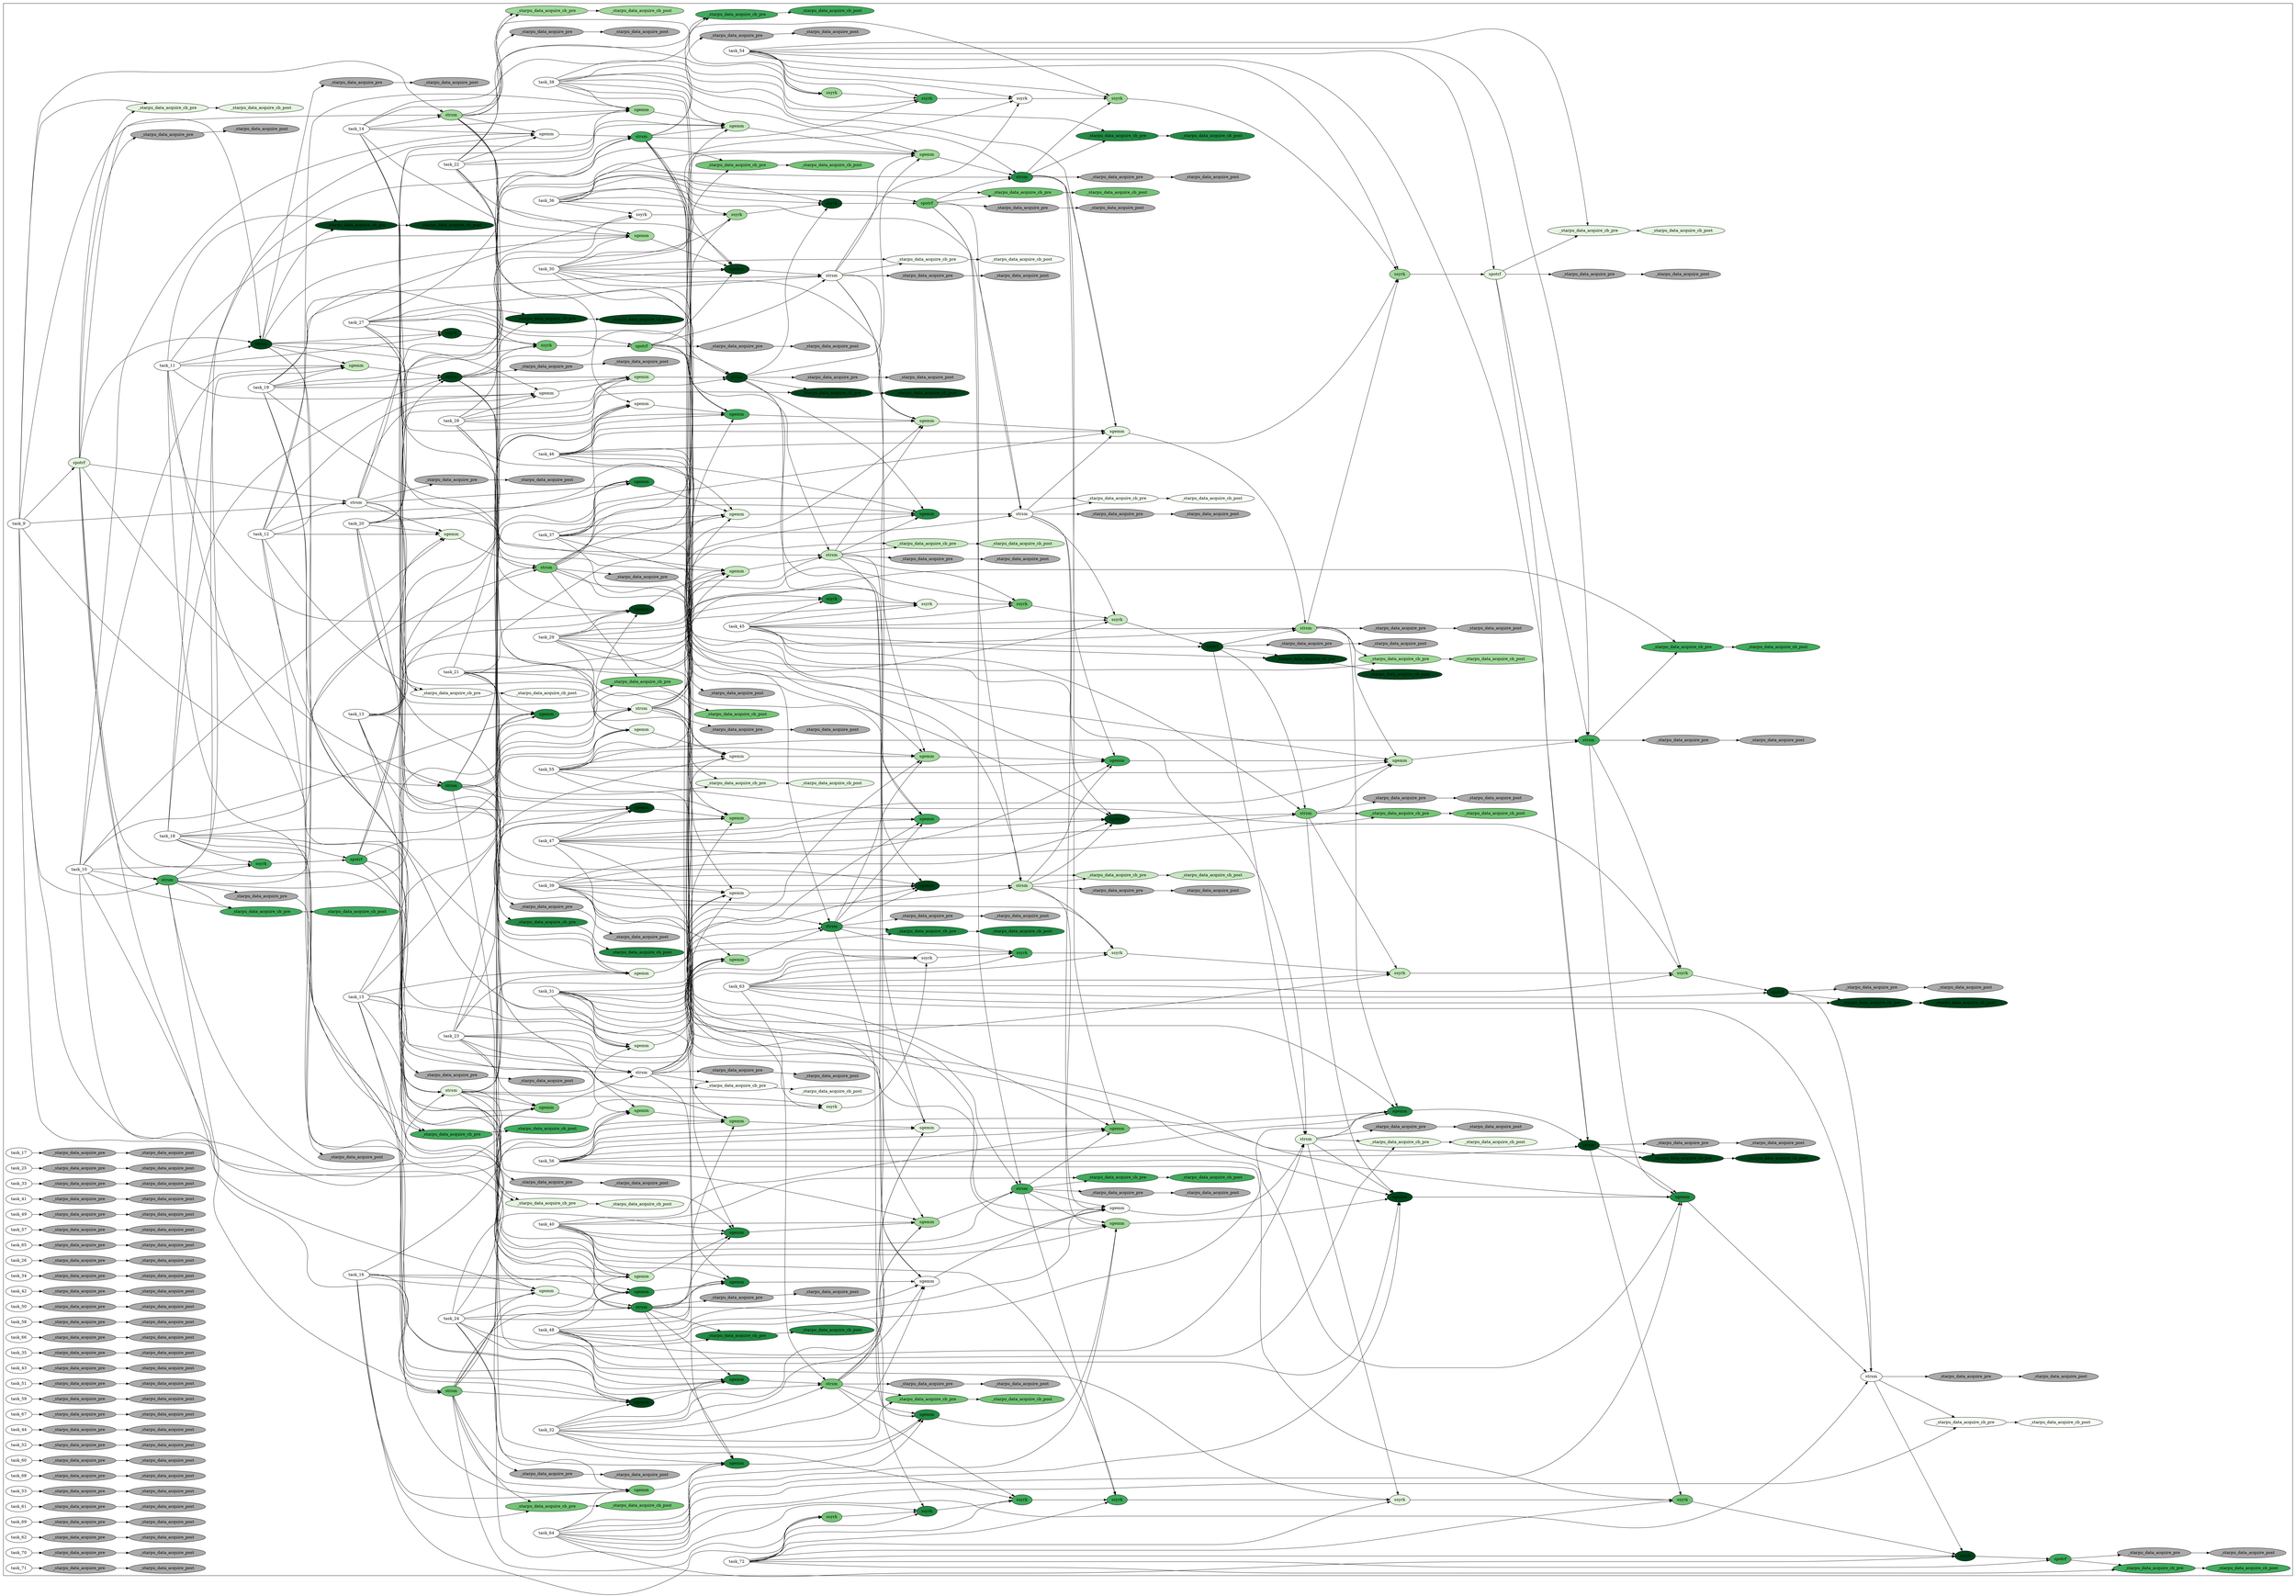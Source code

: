 digraph G {
	color=white
	rankdir=LR;
subgraph cluster_0 {
	color=black;
	 "task_9"->"task_73"
	 "task_73"->"task_74"
	 "task_9"->"task_74"
	 "task_10"->"task_74"
	 "task_73"->"task_75"
	 "task_9"->"task_75"
	 "task_11"->"task_75"
	 "task_73"->"task_76"
	 "task_9"->"task_76"
	 "task_12"->"task_76"
	 "task_73"->"task_77"
	 "task_9"->"task_77"
	 "task_13"->"task_77"
	 "task_73"->"task_78"
	 "task_9"->"task_78"
	 "task_14"->"task_78"
	 "task_73"->"task_79"
	 "task_9"->"task_79"
	 "task_15"->"task_79"
	 "task_73"->"task_80"
	 "task_9"->"task_80"
	 "task_16"->"task_80"
	 "task_82"->"task_81"
	 "task_73"->"task_82"
	 "task_9"->"task_82"
	 "task_74"->"task_83"
	 "task_10"->"task_83"
	 "task_18"->"task_83"
	 "task_74"->"task_84"
	 "task_10"->"task_84"
	 "task_75"->"task_84"
	 "task_11"->"task_84"
	 "task_19"->"task_84"
	 "task_74"->"task_85"
	 "task_10"->"task_85"
	 "task_76"->"task_85"
	 "task_12"->"task_85"
	 "task_20"->"task_85"
	 "task_74"->"task_86"
	 "task_10"->"task_86"
	 "task_77"->"task_86"
	 "task_13"->"task_86"
	 "task_21"->"task_86"
	 "task_74"->"task_87"
	 "task_10"->"task_87"
	 "task_78"->"task_87"
	 "task_14"->"task_87"
	 "task_22"->"task_87"
	 "task_74"->"task_88"
	 "task_10"->"task_88"
	 "task_79"->"task_88"
	 "task_15"->"task_88"
	 "task_23"->"task_88"
	 "task_74"->"task_89"
	 "task_10"->"task_89"
	 "task_80"->"task_89"
	 "task_16"->"task_89"
	 "task_24"->"task_89"
	 "task_91"->"task_90"
	 "task_74"->"task_91"
	 "task_10"->"task_91"
	 "task_75"->"task_92"
	 "task_11"->"task_92"
	 "task_27"->"task_92"
	 "task_75"->"task_93"
	 "task_11"->"task_93"
	 "task_76"->"task_93"
	 "task_12"->"task_93"
	 "task_28"->"task_93"
	 "task_75"->"task_94"
	 "task_11"->"task_94"
	 "task_77"->"task_94"
	 "task_13"->"task_94"
	 "task_29"->"task_94"
	 "task_75"->"task_95"
	 "task_11"->"task_95"
	 "task_78"->"task_95"
	 "task_14"->"task_95"
	 "task_30"->"task_95"
	 "task_75"->"task_96"
	 "task_11"->"task_96"
	 "task_79"->"task_96"
	 "task_15"->"task_96"
	 "task_31"->"task_96"
	 "task_75"->"task_97"
	 "task_11"->"task_97"
	 "task_80"->"task_97"
	 "task_16"->"task_97"
	 "task_32"->"task_97"
	 "task_99"->"task_98"
	 "task_75"->"task_99"
	 "task_11"->"task_99"
	 "task_76"->"task_100"
	 "task_12"->"task_100"
	 "task_36"->"task_100"
	 "task_76"->"task_101"
	 "task_12"->"task_101"
	 "task_77"->"task_101"
	 "task_13"->"task_101"
	 "task_37"->"task_101"
	 "task_76"->"task_102"
	 "task_12"->"task_102"
	 "task_78"->"task_102"
	 "task_14"->"task_102"
	 "task_38"->"task_102"
	 "task_76"->"task_103"
	 "task_12"->"task_103"
	 "task_79"->"task_103"
	 "task_15"->"task_103"
	 "task_39"->"task_103"
	 "task_76"->"task_104"
	 "task_12"->"task_104"
	 "task_80"->"task_104"
	 "task_16"->"task_104"
	 "task_40"->"task_104"
	 "task_106"->"task_105"
	 "task_76"->"task_106"
	 "task_12"->"task_106"
	 "task_77"->"task_107"
	 "task_13"->"task_107"
	 "task_45"->"task_107"
	 "task_77"->"task_108"
	 "task_13"->"task_108"
	 "task_78"->"task_108"
	 "task_14"->"task_108"
	 "task_46"->"task_108"
	 "task_77"->"task_109"
	 "task_13"->"task_109"
	 "task_79"->"task_109"
	 "task_15"->"task_109"
	 "task_47"->"task_109"
	 "task_77"->"task_110"
	 "task_13"->"task_110"
	 "task_80"->"task_110"
	 "task_16"->"task_110"
	 "task_48"->"task_110"
	 "task_112"->"task_111"
	 "task_77"->"task_112"
	 "task_13"->"task_112"
	 "task_78"->"task_113"
	 "task_14"->"task_113"
	 "task_54"->"task_113"
	 "task_78"->"task_114"
	 "task_14"->"task_114"
	 "task_79"->"task_114"
	 "task_15"->"task_114"
	 "task_55"->"task_114"
	 "task_78"->"task_115"
	 "task_14"->"task_115"
	 "task_80"->"task_115"
	 "task_16"->"task_115"
	 "task_56"->"task_115"
	 "task_117"->"task_116"
	 "task_78"->"task_117"
	 "task_14"->"task_117"
	 "task_79"->"task_118"
	 "task_15"->"task_118"
	 "task_63"->"task_118"
	 "task_79"->"task_119"
	 "task_15"->"task_119"
	 "task_80"->"task_119"
	 "task_16"->"task_119"
	 "task_64"->"task_119"
	 "task_121"->"task_120"
	 "task_79"->"task_121"
	 "task_15"->"task_121"
	 "task_80"->"task_122"
	 "task_16"->"task_122"
	 "task_72"->"task_122"
	 "task_124"->"task_123"
	 "task_80"->"task_124"
	 "task_16"->"task_124"
	 "task_83"->"task_125"
	 "task_18"->"task_125"
	 "task_125"->"task_126"
	 "task_18"->"task_126"
	 "task_84"->"task_126"
	 "task_19"->"task_126"
	 "task_125"->"task_127"
	 "task_18"->"task_127"
	 "task_85"->"task_127"
	 "task_20"->"task_127"
	 "task_125"->"task_128"
	 "task_18"->"task_128"
	 "task_86"->"task_128"
	 "task_21"->"task_128"
	 "task_125"->"task_129"
	 "task_18"->"task_129"
	 "task_87"->"task_129"
	 "task_22"->"task_129"
	 "task_125"->"task_130"
	 "task_18"->"task_130"
	 "task_88"->"task_130"
	 "task_23"->"task_130"
	 "task_125"->"task_131"
	 "task_18"->"task_131"
	 "task_89"->"task_131"
	 "task_24"->"task_131"
	 "task_133"->"task_132"
	 "task_125"->"task_133"
	 "task_18"->"task_133"
	 "task_126"->"task_134"
	 "task_19"->"task_134"
	 "task_92"->"task_134"
	 "task_27"->"task_134"
	 "task_126"->"task_135"
	 "task_19"->"task_135"
	 "task_127"->"task_135"
	 "task_20"->"task_135"
	 "task_93"->"task_135"
	 "task_28"->"task_135"
	 "task_126"->"task_136"
	 "task_19"->"task_136"
	 "task_128"->"task_136"
	 "task_21"->"task_136"
	 "task_94"->"task_136"
	 "task_29"->"task_136"
	 "task_126"->"task_137"
	 "task_19"->"task_137"
	 "task_129"->"task_137"
	 "task_22"->"task_137"
	 "task_95"->"task_137"
	 "task_30"->"task_137"
	 "task_126"->"task_138"
	 "task_19"->"task_138"
	 "task_130"->"task_138"
	 "task_23"->"task_138"
	 "task_96"->"task_138"
	 "task_31"->"task_138"
	 "task_126"->"task_139"
	 "task_19"->"task_139"
	 "task_131"->"task_139"
	 "task_24"->"task_139"
	 "task_97"->"task_139"
	 "task_32"->"task_139"
	 "task_141"->"task_140"
	 "task_126"->"task_141"
	 "task_19"->"task_141"
	 "task_127"->"task_142"
	 "task_20"->"task_142"
	 "task_100"->"task_142"
	 "task_36"->"task_142"
	 "task_127"->"task_143"
	 "task_20"->"task_143"
	 "task_128"->"task_143"
	 "task_21"->"task_143"
	 "task_101"->"task_143"
	 "task_37"->"task_143"
	 "task_127"->"task_144"
	 "task_20"->"task_144"
	 "task_129"->"task_144"
	 "task_22"->"task_144"
	 "task_102"->"task_144"
	 "task_38"->"task_144"
	 "task_127"->"task_145"
	 "task_20"->"task_145"
	 "task_130"->"task_145"
	 "task_23"->"task_145"
	 "task_103"->"task_145"
	 "task_39"->"task_145"
	 "task_127"->"task_146"
	 "task_20"->"task_146"
	 "task_131"->"task_146"
	 "task_24"->"task_146"
	 "task_104"->"task_146"
	 "task_40"->"task_146"
	 "task_148"->"task_147"
	 "task_127"->"task_148"
	 "task_20"->"task_148"
	 "task_128"->"task_149"
	 "task_21"->"task_149"
	 "task_107"->"task_149"
	 "task_45"->"task_149"
	 "task_128"->"task_150"
	 "task_21"->"task_150"
	 "task_129"->"task_150"
	 "task_22"->"task_150"
	 "task_108"->"task_150"
	 "task_46"->"task_150"
	 "task_128"->"task_151"
	 "task_21"->"task_151"
	 "task_130"->"task_151"
	 "task_23"->"task_151"
	 "task_109"->"task_151"
	 "task_47"->"task_151"
	 "task_128"->"task_152"
	 "task_21"->"task_152"
	 "task_131"->"task_152"
	 "task_24"->"task_152"
	 "task_110"->"task_152"
	 "task_48"->"task_152"
	 "task_154"->"task_153"
	 "task_128"->"task_154"
	 "task_21"->"task_154"
	 "task_129"->"task_155"
	 "task_22"->"task_155"
	 "task_113"->"task_155"
	 "task_54"->"task_155"
	 "task_129"->"task_156"
	 "task_22"->"task_156"
	 "task_130"->"task_156"
	 "task_23"->"task_156"
	 "task_114"->"task_156"
	 "task_55"->"task_156"
	 "task_129"->"task_157"
	 "task_22"->"task_157"
	 "task_131"->"task_157"
	 "task_24"->"task_157"
	 "task_115"->"task_157"
	 "task_56"->"task_157"
	 "task_159"->"task_158"
	 "task_129"->"task_159"
	 "task_22"->"task_159"
	 "task_130"->"task_160"
	 "task_23"->"task_160"
	 "task_118"->"task_160"
	 "task_63"->"task_160"
	 "task_130"->"task_161"
	 "task_23"->"task_161"
	 "task_131"->"task_161"
	 "task_24"->"task_161"
	 "task_119"->"task_161"
	 "task_64"->"task_161"
	 "task_163"->"task_162"
	 "task_130"->"task_163"
	 "task_23"->"task_163"
	 "task_131"->"task_164"
	 "task_24"->"task_164"
	 "task_122"->"task_164"
	 "task_72"->"task_164"
	 "task_166"->"task_165"
	 "task_131"->"task_166"
	 "task_24"->"task_166"
	 "task_134"->"task_167"
	 "task_27"->"task_167"
	 "task_167"->"task_168"
	 "task_27"->"task_168"
	 "task_135"->"task_168"
	 "task_28"->"task_168"
	 "task_167"->"task_169"
	 "task_27"->"task_169"
	 "task_136"->"task_169"
	 "task_29"->"task_169"
	 "task_167"->"task_170"
	 "task_27"->"task_170"
	 "task_137"->"task_170"
	 "task_30"->"task_170"
	 "task_167"->"task_171"
	 "task_27"->"task_171"
	 "task_138"->"task_171"
	 "task_31"->"task_171"
	 "task_167"->"task_172"
	 "task_27"->"task_172"
	 "task_139"->"task_172"
	 "task_32"->"task_172"
	 "task_174"->"task_173"
	 "task_167"->"task_174"
	 "task_27"->"task_174"
	 "task_168"->"task_175"
	 "task_28"->"task_175"
	 "task_142"->"task_175"
	 "task_36"->"task_175"
	 "task_168"->"task_176"
	 "task_28"->"task_176"
	 "task_169"->"task_176"
	 "task_29"->"task_176"
	 "task_143"->"task_176"
	 "task_37"->"task_176"
	 "task_168"->"task_177"
	 "task_28"->"task_177"
	 "task_170"->"task_177"
	 "task_30"->"task_177"
	 "task_144"->"task_177"
	 "task_38"->"task_177"
	 "task_168"->"task_178"
	 "task_28"->"task_178"
	 "task_171"->"task_178"
	 "task_31"->"task_178"
	 "task_145"->"task_178"
	 "task_39"->"task_178"
	 "task_168"->"task_179"
	 "task_28"->"task_179"
	 "task_172"->"task_179"
	 "task_32"->"task_179"
	 "task_146"->"task_179"
	 "task_40"->"task_179"
	 "task_181"->"task_180"
	 "task_168"->"task_181"
	 "task_28"->"task_181"
	 "task_169"->"task_182"
	 "task_29"->"task_182"
	 "task_149"->"task_182"
	 "task_45"->"task_182"
	 "task_169"->"task_183"
	 "task_29"->"task_183"
	 "task_170"->"task_183"
	 "task_30"->"task_183"
	 "task_150"->"task_183"
	 "task_46"->"task_183"
	 "task_169"->"task_184"
	 "task_29"->"task_184"
	 "task_171"->"task_184"
	 "task_31"->"task_184"
	 "task_151"->"task_184"
	 "task_47"->"task_184"
	 "task_169"->"task_185"
	 "task_29"->"task_185"
	 "task_172"->"task_185"
	 "task_32"->"task_185"
	 "task_152"->"task_185"
	 "task_48"->"task_185"
	 "task_187"->"task_186"
	 "task_169"->"task_187"
	 "task_29"->"task_187"
	 "task_170"->"task_188"
	 "task_30"->"task_188"
	 "task_155"->"task_188"
	 "task_54"->"task_188"
	 "task_170"->"task_189"
	 "task_30"->"task_189"
	 "task_171"->"task_189"
	 "task_31"->"task_189"
	 "task_156"->"task_189"
	 "task_55"->"task_189"
	 "task_170"->"task_190"
	 "task_30"->"task_190"
	 "task_172"->"task_190"
	 "task_32"->"task_190"
	 "task_157"->"task_190"
	 "task_56"->"task_190"
	 "task_192"->"task_191"
	 "task_170"->"task_192"
	 "task_30"->"task_192"
	 "task_171"->"task_193"
	 "task_31"->"task_193"
	 "task_160"->"task_193"
	 "task_63"->"task_193"
	 "task_171"->"task_194"
	 "task_31"->"task_194"
	 "task_172"->"task_194"
	 "task_32"->"task_194"
	 "task_161"->"task_194"
	 "task_64"->"task_194"
	 "task_196"->"task_195"
	 "task_171"->"task_196"
	 "task_31"->"task_196"
	 "task_172"->"task_197"
	 "task_32"->"task_197"
	 "task_164"->"task_197"
	 "task_72"->"task_197"
	 "task_199"->"task_198"
	 "task_172"->"task_199"
	 "task_32"->"task_199"
	 "task_175"->"task_200"
	 "task_36"->"task_200"
	 "task_200"->"task_201"
	 "task_36"->"task_201"
	 "task_176"->"task_201"
	 "task_37"->"task_201"
	 "task_200"->"task_202"
	 "task_36"->"task_202"
	 "task_177"->"task_202"
	 "task_38"->"task_202"
	 "task_200"->"task_203"
	 "task_36"->"task_203"
	 "task_178"->"task_203"
	 "task_39"->"task_203"
	 "task_200"->"task_204"
	 "task_36"->"task_204"
	 "task_179"->"task_204"
	 "task_40"->"task_204"
	 "task_206"->"task_205"
	 "task_200"->"task_206"
	 "task_36"->"task_206"
	 "task_201"->"task_207"
	 "task_37"->"task_207"
	 "task_182"->"task_207"
	 "task_45"->"task_207"
	 "task_201"->"task_208"
	 "task_37"->"task_208"
	 "task_202"->"task_208"
	 "task_38"->"task_208"
	 "task_183"->"task_208"
	 "task_46"->"task_208"
	 "task_201"->"task_209"
	 "task_37"->"task_209"
	 "task_203"->"task_209"
	 "task_39"->"task_209"
	 "task_184"->"task_209"
	 "task_47"->"task_209"
	 "task_201"->"task_210"
	 "task_37"->"task_210"
	 "task_204"->"task_210"
	 "task_40"->"task_210"
	 "task_185"->"task_210"
	 "task_48"->"task_210"
	 "task_212"->"task_211"
	 "task_201"->"task_212"
	 "task_37"->"task_212"
	 "task_202"->"task_213"
	 "task_38"->"task_213"
	 "task_188"->"task_213"
	 "task_54"->"task_213"
	 "task_202"->"task_214"
	 "task_38"->"task_214"
	 "task_203"->"task_214"
	 "task_39"->"task_214"
	 "task_189"->"task_214"
	 "task_55"->"task_214"
	 "task_202"->"task_215"
	 "task_38"->"task_215"
	 "task_204"->"task_215"
	 "task_40"->"task_215"
	 "task_190"->"task_215"
	 "task_56"->"task_215"
	 "task_217"->"task_216"
	 "task_202"->"task_217"
	 "task_38"->"task_217"
	 "task_203"->"task_218"
	 "task_39"->"task_218"
	 "task_193"->"task_218"
	 "task_63"->"task_218"
	 "task_203"->"task_219"
	 "task_39"->"task_219"
	 "task_204"->"task_219"
	 "task_40"->"task_219"
	 "task_194"->"task_219"
	 "task_64"->"task_219"
	 "task_221"->"task_220"
	 "task_203"->"task_221"
	 "task_39"->"task_221"
	 "task_204"->"task_222"
	 "task_40"->"task_222"
	 "task_197"->"task_222"
	 "task_72"->"task_222"
	 "task_224"->"task_223"
	 "task_204"->"task_224"
	 "task_40"->"task_224"
	 "task_207"->"task_225"
	 "task_45"->"task_225"
	 "task_225"->"task_226"
	 "task_45"->"task_226"
	 "task_208"->"task_226"
	 "task_46"->"task_226"
	 "task_225"->"task_227"
	 "task_45"->"task_227"
	 "task_209"->"task_227"
	 "task_47"->"task_227"
	 "task_225"->"task_228"
	 "task_45"->"task_228"
	 "task_210"->"task_228"
	 "task_48"->"task_228"
	 "task_230"->"task_229"
	 "task_225"->"task_230"
	 "task_45"->"task_230"
	 "task_226"->"task_231"
	 "task_46"->"task_231"
	 "task_213"->"task_231"
	 "task_54"->"task_231"
	 "task_226"->"task_232"
	 "task_46"->"task_232"
	 "task_227"->"task_232"
	 "task_47"->"task_232"
	 "task_214"->"task_232"
	 "task_55"->"task_232"
	 "task_226"->"task_233"
	 "task_46"->"task_233"
	 "task_228"->"task_233"
	 "task_48"->"task_233"
	 "task_215"->"task_233"
	 "task_56"->"task_233"
	 "task_235"->"task_234"
	 "task_226"->"task_235"
	 "task_46"->"task_235"
	 "task_227"->"task_236"
	 "task_47"->"task_236"
	 "task_218"->"task_236"
	 "task_63"->"task_236"
	 "task_227"->"task_237"
	 "task_47"->"task_237"
	 "task_228"->"task_237"
	 "task_48"->"task_237"
	 "task_219"->"task_237"
	 "task_64"->"task_237"
	 "task_239"->"task_238"
	 "task_227"->"task_239"
	 "task_47"->"task_239"
	 "task_228"->"task_240"
	 "task_48"->"task_240"
	 "task_222"->"task_240"
	 "task_72"->"task_240"
	 "task_242"->"task_241"
	 "task_228"->"task_242"
	 "task_48"->"task_242"
	 "task_231"->"task_243"
	 "task_54"->"task_243"
	 "task_243"->"task_244"
	 "task_54"->"task_244"
	 "task_232"->"task_244"
	 "task_55"->"task_244"
	 "task_243"->"task_245"
	 "task_54"->"task_245"
	 "task_233"->"task_245"
	 "task_56"->"task_245"
	 "task_247"->"task_246"
	 "task_243"->"task_247"
	 "task_54"->"task_247"
	 "task_244"->"task_248"
	 "task_55"->"task_248"
	 "task_236"->"task_248"
	 "task_63"->"task_248"
	 "task_244"->"task_249"
	 "task_55"->"task_249"
	 "task_245"->"task_249"
	 "task_56"->"task_249"
	 "task_237"->"task_249"
	 "task_64"->"task_249"
	 "task_251"->"task_250"
	 "task_244"->"task_251"
	 "task_55"->"task_251"
	 "task_245"->"task_252"
	 "task_56"->"task_252"
	 "task_240"->"task_252"
	 "task_72"->"task_252"
	 "task_254"->"task_253"
	 "task_245"->"task_254"
	 "task_56"->"task_254"
	 "task_248"->"task_255"
	 "task_63"->"task_255"
	 "task_255"->"task_256"
	 "task_63"->"task_256"
	 "task_249"->"task_256"
	 "task_64"->"task_256"
	 "task_258"->"task_257"
	 "task_255"->"task_258"
	 "task_63"->"task_258"
	 "task_256"->"task_259"
	 "task_64"->"task_259"
	 "task_252"->"task_259"
	 "task_72"->"task_259"
	 "task_261"->"task_260"
	 "task_256"->"task_261"
	 "task_64"->"task_261"
	 "task_259"->"task_262"
	 "task_72"->"task_262"
	 "task_264"->"task_263"
	 "task_262"->"task_264"
	 "task_72"->"task_264"
	 "task_81" [ style=filled, label="_starpu_data_acquire_cb_post", fillcolor="/greens9/2"]
	 "task_82" [ style=filled, label="_starpu_data_acquire_cb_pre", fillcolor="/greens9/2"]
	 "task_73" [ style=filled, label="spotrf", fillcolor="/greens9/2"]
	 "task_105" [ style=filled, label="_starpu_data_acquire_cb_post", fillcolor="/greens9/1"]
	 "task_106" [ style=filled, label="_starpu_data_acquire_cb_pre", fillcolor="/greens9/1"]
	 "task_76" [ style=filled, label="strsm", fillcolor="/greens9/1"]
	 "task_123" [ style=filled, label="_starpu_data_acquire_cb_post", fillcolor="/greens9/5"]
	 "task_124" [ style=filled, label="_starpu_data_acquire_cb_pre", fillcolor="/greens9/5"]
	 "task_80" [ style=filled, label="strsm", fillcolor="/greens9/5"]
	 "task_98" [ style=filled, label="_starpu_data_acquire_cb_post", fillcolor="/greens9/9"]
	 "task_99" [ style=filled, label="_starpu_data_acquire_cb_pre", fillcolor="/greens9/9"]
	 "task_75" [ style=filled, label="strsm", fillcolor="/greens9/9"]
	 "task_100" [ style=filled, label="ssyrk", fillcolor="/greens9/1"]
	 "task_90" [ style=filled, label="_starpu_data_acquire_cb_post", fillcolor="/greens9/6"]
	 "task_91" [ style=filled, label="_starpu_data_acquire_cb_pre", fillcolor="/greens9/6"]
	 "task_74" [ style=filled, label="strsm", fillcolor="/greens9/6"]
	 "task_120" [ style=filled, label="_starpu_data_acquire_cb_post", fillcolor="/greens9/2"]
	 "task_116" [ style=filled, label="_starpu_data_acquire_cb_post", fillcolor="/greens9/4"]
	 "task_117" [ style=filled, label="_starpu_data_acquire_cb_pre", fillcolor="/greens9/4"]
	 "task_121" [ style=filled, label="_starpu_data_acquire_cb_pre", fillcolor="/greens9/2"]
	 "task_78" [ style=filled, label="strsm", fillcolor="/greens9/4"]
	 "task_79" [ style=filled, label="strsm", fillcolor="/greens9/2"]
	 "task_111" [ style=filled, label="_starpu_data_acquire_cb_post", fillcolor="/greens9/7"]
	 "task_112" [ style=filled, label="_starpu_data_acquire_cb_pre", fillcolor="/greens9/7"]
	 "task_77" [ style=filled, label="strsm", fillcolor="/greens9/7"]
	 "task_122" [ style=filled, label="ssyrk", fillcolor="/greens9/5"]
	 "task_92" [ style=filled, label="ssyrk", fillcolor="/greens9/9"]
	 "task_118" [ style=filled, label="ssyrk", fillcolor="/greens9/2"]
	 "task_93" [ style=filled, label="sgemm", fillcolor="/greens9/1"]
	 "task_83" [ style=filled, label="ssyrk", fillcolor="/greens9/6"]
	 "task_104" [ style=filled, label="sgemm", fillcolor="/greens9/3"]
	 "task_113" [ style=filled, label="ssyrk", fillcolor="/greens9/4"]
	 "task_107" [ style=filled, label="ssyrk", fillcolor="/greens9/7"]
	 "task_96" [ style=filled, label="sgemm", fillcolor="/greens9/2"]
	 "task_97" [ style=filled, label="sgemm", fillcolor="/greens9/9"]
	 "task_88" [ style=filled, label="sgemm", fillcolor="/greens9/5"]
	 "task_86" [ style=filled, label="sgemm", fillcolor="/greens9/7"]
	 "task_95" [ style=filled, label="sgemm", fillcolor="/greens9/4"]
	 "task_103" [ style=filled, label="sgemm", fillcolor="/greens9/2"]
	 "task_102" [ style=filled, label="sgemm", fillcolor="/greens9/4"]
	 "task_94" [ style=filled, label="sgemm", fillcolor="/greens9/9"]
	 "task_87" [ style=filled, label="sgemm", fillcolor="/greens9/1"]
	 "task_101" [ style=filled, label="sgemm", fillcolor="/greens9/7"]
	 "task_114" [ style=filled, label="sgemm", fillcolor="/greens9/2"]
	 "task_85" [ style=filled, label="sgemm", fillcolor="/greens9/2"]
	 "task_115" [ style=filled, label="sgemm", fillcolor="/greens9/4"]
	 "task_119" [ style=filled, label="sgemm", fillcolor="/greens9/5"]
	 "task_84" [ style=filled, label="sgemm", fillcolor="/greens9/3"]
	 "task_109" [ style=filled, label="sgemm", fillcolor="/greens9/9"]
	 "task_89" [ style=filled, label="sgemm", fillcolor="/greens9/2"]
	 "task_108" [ style=filled, label="sgemm", fillcolor="/greens9/1"]
	 "task_110" [ style=filled, label="sgemm", fillcolor="/greens9/7"]
	 "task_132" [ style=filled, label="_starpu_data_acquire_cb_post", fillcolor="/greens9/6"]
	 "task_133" [ style=filled, label="_starpu_data_acquire_cb_pre", fillcolor="/greens9/6"]
	 "task_125" [ style=filled, label="spotrf", fillcolor="/greens9/6"]
	 "task_147" [ style=filled, label="_starpu_data_acquire_cb_post", fillcolor="/greens9/5"]
	 "task_148" [ style=filled, label="_starpu_data_acquire_cb_pre", fillcolor="/greens9/5"]
	 "task_127" [ style=filled, label="strsm", fillcolor="/greens9/5"]
	 "task_140" [ style=filled, label="_starpu_data_acquire_cb_post", fillcolor="/greens9/9"]
	 "task_141" [ style=filled, label="_starpu_data_acquire_cb_pre", fillcolor="/greens9/9"]
	 "task_126" [ style=filled, label="strsm", fillcolor="/greens9/9"]
	 "task_158" [ style=filled, label="_starpu_data_acquire_cb_post", fillcolor="/greens9/6"]
	 "task_153" [ style=filled, label="_starpu_data_acquire_cb_post", fillcolor="/greens9/2"]
	 "task_154" [ style=filled, label="_starpu_data_acquire_cb_pre", fillcolor="/greens9/2"]
	 "task_159" [ style=filled, label="_starpu_data_acquire_cb_pre", fillcolor="/greens9/6"]
	 "task_128" [ style=filled, label="strsm", fillcolor="/greens9/2"]
	 "task_129" [ style=filled, label="strsm", fillcolor="/greens9/6"]
	 "task_162" [ style=filled, label="_starpu_data_acquire_cb_post", fillcolor="/greens9/1"]
	 "task_163" [ style=filled, label="_starpu_data_acquire_cb_pre", fillcolor="/greens9/1"]
	 "task_130" [ style=filled, label="strsm", fillcolor="/greens9/1"]
	 "task_142" [ style=filled, label="ssyrk", fillcolor="/greens9/4"]
	 "task_134" [ style=filled, label="ssyrk", fillcolor="/greens9/5"]
	 "task_165" [ style=filled, label="_starpu_data_acquire_cb_post", fillcolor="/greens9/7"]
	 "task_166" [ style=filled, label="_starpu_data_acquire_cb_pre", fillcolor="/greens9/7"]
	 "task_131" [ style=filled, label="strsm", fillcolor="/greens9/7"]
	 "task_135" [ style=filled, label="sgemm", fillcolor="/greens9/3"]
	 "task_160" [ style=filled, label="ssyrk", fillcolor="/greens9/1"]
	 "task_164" [ style=filled, label="ssyrk", fillcolor="/greens9/7"]
	 "task_138" [ style=filled, label="sgemm", fillcolor="/greens9/4"]
	 "task_144" [ style=filled, label="sgemm", fillcolor="/greens9/3"]
	 "task_149" [ style=filled, label="ssyrk", fillcolor="/greens9/2"]
	 "task_155" [ style=filled, label="ssyrk", fillcolor="/greens9/6"]
	 "task_139" [ style=filled, label="sgemm", fillcolor="/greens9/7"]
	 "task_145" [ style=filled, label="sgemm", fillcolor="/greens9/1"]
	 "task_146" [ style=filled, label="sgemm", fillcolor="/greens9/7"]
	 "task_151" [ style=filled, label="sgemm", fillcolor="/greens9/4"]
	 "task_152" [ style=filled, label="sgemm", fillcolor="/greens9/7"]
	 "task_136" [ style=filled, label="sgemm", fillcolor="/greens9/3"]
	 "task_156" [ style=filled, label="sgemm", fillcolor="/greens9/1"]
	 "task_150" [ style=filled, label="sgemm", fillcolor="/greens9/6"]
	 "task_137" [ style=filled, label="sgemm", fillcolor="/greens9/9"]
	 "task_161" [ style=filled, label="sgemm", fillcolor="/greens9/7"]
	 "task_157" [ style=filled, label="sgemm", fillcolor="/greens9/4"]
	 "task_143" [ style=filled, label="sgemm", fillcolor="/greens9/2"]
	 "task_173" [ style=filled, label="_starpu_data_acquire_cb_post", fillcolor="/greens9/5"]
	 "task_174" [ style=filled, label="_starpu_data_acquire_cb_pre", fillcolor="/greens9/5"]
	 "task_167" [ style=filled, label="spotrf", fillcolor="/greens9/5"]
	 "task_195" [ style=filled, label="_starpu_data_acquire_cb_post", fillcolor="/greens9/7"]
	 "task_196" [ style=filled, label="_starpu_data_acquire_cb_pre", fillcolor="/greens9/7"]
	 "task_171" [ style=filled, label="strsm", fillcolor="/greens9/7"]
	 "task_193" [ style=filled, label="ssyrk", fillcolor="/greens9/6"]
	 "task_198" [ style=filled, label="_starpu_data_acquire_cb_post", fillcolor="/greens9/5"]
	 "task_199" [ style=filled, label="_starpu_data_acquire_cb_pre", fillcolor="/greens9/5"]
	 "task_172" [ style=filled, label="strsm", fillcolor="/greens9/5"]
	 "task_186" [ style=filled, label="_starpu_data_acquire_cb_post", fillcolor="/greens9/3"]
	 "task_191" [ style=filled, label="_starpu_data_acquire_cb_post", fillcolor="/greens9/1"]
	 "task_187" [ style=filled, label="_starpu_data_acquire_cb_pre", fillcolor="/greens9/3"]
	 "task_192" [ style=filled, label="_starpu_data_acquire_cb_pre", fillcolor="/greens9/1"]
	 "task_169" [ style=filled, label="strsm", fillcolor="/greens9/3"]
	 "task_170" [ style=filled, label="strsm", fillcolor="/greens9/1"]
	 "task_197" [ style=filled, label="ssyrk", fillcolor="/greens9/6"]
	 "task_180" [ style=filled, label="_starpu_data_acquire_cb_post", fillcolor="/greens9/9"]
	 "task_181" [ style=filled, label="_starpu_data_acquire_cb_pre", fillcolor="/greens9/9"]
	 "task_168" [ style=filled, label="strsm", fillcolor="/greens9/9"]
	 "task_194" [ style=filled, label="sgemm", fillcolor="/greens9/7"]
	 "task_189" [ style=filled, label="sgemm", fillcolor="/greens9/4"]
	 "task_182" [ style=filled, label="ssyrk", fillcolor="/greens9/5"]
	 "task_175" [ style=filled, label="ssyrk", fillcolor="/greens9/9"]
	 "task_177" [ style=filled, label="sgemm", fillcolor="/greens9/4"]
	 "task_188" [ style=filled, label="ssyrk", fillcolor="/greens9/1"]
	 "task_178" [ style=filled, label="sgemm", fillcolor="/greens9/9"]
	 "task_190" [ style=filled, label="sgemm", fillcolor="/greens9/2"]
	 "task_183" [ style=filled, label="sgemm", fillcolor="/greens9/3"]
	 "task_176" [ style=filled, label="sgemm", fillcolor="/greens9/7"]
	 "task_185" [ style=filled, label="sgemm", fillcolor="/greens9/1"]
	 "task_179" [ style=filled, label="sgemm", fillcolor="/greens9/4"]
	 "task_184" [ style=filled, label="sgemm", fillcolor="/greens9/6"]
	 "task_205" [ style=filled, label="_starpu_data_acquire_cb_post", fillcolor="/greens9/5"]
	 "task_206" [ style=filled, label="_starpu_data_acquire_cb_pre", fillcolor="/greens9/5"]
	 "task_200" [ style=filled, label="spotrf", fillcolor="/greens9/5"]
	 "task_220" [ style=filled, label="_starpu_data_acquire_cb_post", fillcolor="/greens9/3"]
	 "task_221" [ style=filled, label="_starpu_data_acquire_cb_pre", fillcolor="/greens9/3"]
	 "task_203" [ style=filled, label="strsm", fillcolor="/greens9/3"]
	 "task_223" [ style=filled, label="_starpu_data_acquire_cb_post", fillcolor="/greens9/6"]
	 "task_224" [ style=filled, label="_starpu_data_acquire_cb_pre", fillcolor="/greens9/6"]
	 "task_204" [ style=filled, label="strsm", fillcolor="/greens9/6"]
	 "task_211" [ style=filled, label="_starpu_data_acquire_cb_post", fillcolor="/greens9/1"]
	 "task_212" [ style=filled, label="_starpu_data_acquire_cb_pre", fillcolor="/greens9/1"]
	 "task_201" [ style=filled, label="strsm", fillcolor="/greens9/1"]
	 "task_218" [ style=filled, label="ssyrk", fillcolor="/greens9/2"]
	 "task_219" [ style=filled, label="sgemm", fillcolor="/greens9/4"]
	 "task_222" [ style=filled, label="ssyrk", fillcolor="/greens9/6"]
	 "task_216" [ style=filled, label="_starpu_data_acquire_cb_post", fillcolor="/greens9/7"]
	 "task_217" [ style=filled, label="_starpu_data_acquire_cb_pre", fillcolor="/greens9/7"]
	 "task_202" [ style=filled, label="strsm", fillcolor="/greens9/7"]
	 "task_209" [ style=filled, label="sgemm", fillcolor="/greens9/9"]
	 "task_207" [ style=filled, label="ssyrk", fillcolor="/greens9/3"]
	 "task_215" [ style=filled, label="sgemm", fillcolor="/greens9/5"]
	 "task_213" [ style=filled, label="ssyrk", fillcolor="/greens9/4"]
	 "task_208" [ style=filled, label="sgemm", fillcolor="/greens9/2"]
	 "task_214" [ style=filled, label="sgemm", fillcolor="/greens9/6"]
	 "task_210" [ style=filled, label="sgemm", fillcolor="/greens9/1"]
	 "task_229" [ style=filled, label="_starpu_data_acquire_cb_post", fillcolor="/greens9/9"]
	 "task_230" [ style=filled, label="_starpu_data_acquire_cb_pre", fillcolor="/greens9/9"]
	 "task_225" [ style=filled, label="spotrf", fillcolor="/greens9/9"]
	 "task_238" [ style=filled, label="_starpu_data_acquire_cb_post", fillcolor="/greens9/5"]
	 "task_239" [ style=filled, label="_starpu_data_acquire_cb_pre", fillcolor="/greens9/5"]
	 "task_227" [ style=filled, label="strsm", fillcolor="/greens9/5"]
	 "task_241" [ style=filled, label="_starpu_data_acquire_cb_post", fillcolor="/greens9/2"]
	 "task_234" [ style=filled, label="_starpu_data_acquire_cb_post", fillcolor="/greens9/4"]
	 "task_242" [ style=filled, label="_starpu_data_acquire_cb_pre", fillcolor="/greens9/2"]
	 "task_235" [ style=filled, label="_starpu_data_acquire_cb_pre", fillcolor="/greens9/4"]
	 "task_228" [ style=filled, label="strsm", fillcolor="/greens9/2"]
	 "task_226" [ style=filled, label="strsm", fillcolor="/greens9/4"]
	 "task_236" [ style=filled, label="ssyrk", fillcolor="/greens9/3"]
	 "task_237" [ style=filled, label="sgemm", fillcolor="/greens9/9"]
	 "task_240" [ style=filled, label="ssyrk", fillcolor="/greens9/2"]
	 "task_232" [ style=filled, label="sgemm", fillcolor="/greens9/3"]
	 "task_233" [ style=filled, label="sgemm", fillcolor="/greens9/7"]
	 "task_231" [ style=filled, label="ssyrk", fillcolor="/greens9/4"]
	 "task_246" [ style=filled, label="_starpu_data_acquire_cb_post", fillcolor="/greens9/2"]
	 "task_247" [ style=filled, label="_starpu_data_acquire_cb_pre", fillcolor="/greens9/2"]
	 "task_243" [ style=filled, label="spotrf", fillcolor="/greens9/2"]
	 "task_253" [ style=filled, label="_starpu_data_acquire_cb_post", fillcolor="/greens9/9"]
	 "task_254" [ style=filled, label="_starpu_data_acquire_cb_pre", fillcolor="/greens9/9"]
	 "task_245" [ style=filled, label="strsm", fillcolor="/greens9/9"]
	 "task_250" [ style=filled, label="_starpu_data_acquire_cb_post", fillcolor="/greens9/6"]
	 "task_251" [ style=filled, label="_starpu_data_acquire_cb_pre", fillcolor="/greens9/6"]
	 "task_244" [ style=filled, label="strsm", fillcolor="/greens9/6"]
	 "task_252" [ style=filled, label="ssyrk", fillcolor="/greens9/5"]
	 "task_248" [ style=filled, label="ssyrk", fillcolor="/greens9/4"]
	 "task_249" [ style=filled, label="sgemm", fillcolor="/greens9/7"]
	 "task_257" [ style=filled, label="_starpu_data_acquire_cb_post", fillcolor="/greens9/9"]
	 "task_258" [ style=filled, label="_starpu_data_acquire_cb_pre", fillcolor="/greens9/9"]
	 "task_255" [ style=filled, label="spotrf", fillcolor="/greens9/9"]
	 "task_260" [ style=filled, label="_starpu_data_acquire_cb_post", fillcolor="/greens9/1"]
	 "task_261" [ style=filled, label="_starpu_data_acquire_cb_pre", fillcolor="/greens9/1"]
	 "task_256" [ style=filled, label="strsm", fillcolor="/greens9/1"]
	 "task_259" [ style=filled, label="ssyrk", fillcolor="/greens9/9"]
	 "task_263" [ style=filled, label="_starpu_data_acquire_cb_post", fillcolor="/greens9/6"]
	 "task_264" [ style=filled, label="_starpu_data_acquire_cb_pre", fillcolor="/greens9/6"]
	 "task_262" [ style=filled, label="spotrf", fillcolor="/greens9/6"]
	 "task_266"->"task_265"
	 "task_73"->"task_266"
	 "task_266" [ style=filled, label="_starpu_data_acquire_pre", fillcolor="#aaaaaa"]
	 "task_265" [ style=filled, label="_starpu_data_acquire_post", fillcolor="#aaaaaa"]
	 "task_268"->"task_267"
	 "task_17"->"task_268"
	 "task_268" [ style=filled, label="_starpu_data_acquire_pre", fillcolor="#aaaaaa"]
	 "task_267" [ style=filled, label="_starpu_data_acquire_post", fillcolor="#aaaaaa"]
	 "task_270"->"task_269"
	 "task_25"->"task_270"
	 "task_270" [ style=filled, label="_starpu_data_acquire_pre", fillcolor="#aaaaaa"]
	 "task_269" [ style=filled, label="_starpu_data_acquire_post", fillcolor="#aaaaaa"]
	 "task_272"->"task_271"
	 "task_33"->"task_272"
	 "task_272" [ style=filled, label="_starpu_data_acquire_pre", fillcolor="#aaaaaa"]
	 "task_271" [ style=filled, label="_starpu_data_acquire_post", fillcolor="#aaaaaa"]
	 "task_274"->"task_273"
	 "task_41"->"task_274"
	 "task_274" [ style=filled, label="_starpu_data_acquire_pre", fillcolor="#aaaaaa"]
	 "task_273" [ style=filled, label="_starpu_data_acquire_post", fillcolor="#aaaaaa"]
	 "task_276"->"task_275"
	 "task_49"->"task_276"
	 "task_276" [ style=filled, label="_starpu_data_acquire_pre", fillcolor="#aaaaaa"]
	 "task_275" [ style=filled, label="_starpu_data_acquire_post", fillcolor="#aaaaaa"]
	 "task_278"->"task_277"
	 "task_57"->"task_278"
	 "task_278" [ style=filled, label="_starpu_data_acquire_pre", fillcolor="#aaaaaa"]
	 "task_277" [ style=filled, label="_starpu_data_acquire_post", fillcolor="#aaaaaa"]
	 "task_280"->"task_279"
	 "task_65"->"task_280"
	 "task_280" [ style=filled, label="_starpu_data_acquire_pre", fillcolor="#aaaaaa"]
	 "task_279" [ style=filled, label="_starpu_data_acquire_post", fillcolor="#aaaaaa"]
	 "task_282"->"task_281"
	 "task_74"->"task_282"
	 "task_282" [ style=filled, label="_starpu_data_acquire_pre", fillcolor="#aaaaaa"]
	 "task_281" [ style=filled, label="_starpu_data_acquire_post", fillcolor="#aaaaaa"]
	 "task_284"->"task_283"
	 "task_125"->"task_284"
	 "task_284" [ style=filled, label="_starpu_data_acquire_pre", fillcolor="#aaaaaa"]
	 "task_283" [ style=filled, label="_starpu_data_acquire_post", fillcolor="#aaaaaa"]
	 "task_286"->"task_285"
	 "task_26"->"task_286"
	 "task_286" [ style=filled, label="_starpu_data_acquire_pre", fillcolor="#aaaaaa"]
	 "task_285" [ style=filled, label="_starpu_data_acquire_post", fillcolor="#aaaaaa"]
	 "task_288"->"task_287"
	 "task_34"->"task_288"
	 "task_288" [ style=filled, label="_starpu_data_acquire_pre", fillcolor="#aaaaaa"]
	 "task_287" [ style=filled, label="_starpu_data_acquire_post", fillcolor="#aaaaaa"]
	 "task_290"->"task_289"
	 "task_42"->"task_290"
	 "task_290" [ style=filled, label="_starpu_data_acquire_pre", fillcolor="#aaaaaa"]
	 "task_289" [ style=filled, label="_starpu_data_acquire_post", fillcolor="#aaaaaa"]
	 "task_292"->"task_291"
	 "task_50"->"task_292"
	 "task_292" [ style=filled, label="_starpu_data_acquire_pre", fillcolor="#aaaaaa"]
	 "task_291" [ style=filled, label="_starpu_data_acquire_post", fillcolor="#aaaaaa"]
	 "task_294"->"task_293"
	 "task_58"->"task_294"
	 "task_294" [ style=filled, label="_starpu_data_acquire_pre", fillcolor="#aaaaaa"]
	 "task_293" [ style=filled, label="_starpu_data_acquire_post", fillcolor="#aaaaaa"]
	 "task_296"->"task_295"
	 "task_66"->"task_296"
	 "task_296" [ style=filled, label="_starpu_data_acquire_pre", fillcolor="#aaaaaa"]
	 "task_295" [ style=filled, label="_starpu_data_acquire_post", fillcolor="#aaaaaa"]
	 "task_298"->"task_297"
	 "task_75"->"task_298"
	 "task_298" [ style=filled, label="_starpu_data_acquire_pre", fillcolor="#aaaaaa"]
	 "task_297" [ style=filled, label="_starpu_data_acquire_post", fillcolor="#aaaaaa"]
	 "task_300"->"task_299"
	 "task_126"->"task_300"
	 "task_300" [ style=filled, label="_starpu_data_acquire_pre", fillcolor="#aaaaaa"]
	 "task_299" [ style=filled, label="_starpu_data_acquire_post", fillcolor="#aaaaaa"]
	 "task_302"->"task_301"
	 "task_167"->"task_302"
	 "task_302" [ style=filled, label="_starpu_data_acquire_pre", fillcolor="#aaaaaa"]
	 "task_301" [ style=filled, label="_starpu_data_acquire_post", fillcolor="#aaaaaa"]
	 "task_304"->"task_303"
	 "task_35"->"task_304"
	 "task_304" [ style=filled, label="_starpu_data_acquire_pre", fillcolor="#aaaaaa"]
	 "task_303" [ style=filled, label="_starpu_data_acquire_post", fillcolor="#aaaaaa"]
	 "task_306"->"task_305"
	 "task_43"->"task_306"
	 "task_306" [ style=filled, label="_starpu_data_acquire_pre", fillcolor="#aaaaaa"]
	 "task_305" [ style=filled, label="_starpu_data_acquire_post", fillcolor="#aaaaaa"]
	 "task_308"->"task_307"
	 "task_51"->"task_308"
	 "task_308" [ style=filled, label="_starpu_data_acquire_pre", fillcolor="#aaaaaa"]
	 "task_307" [ style=filled, label="_starpu_data_acquire_post", fillcolor="#aaaaaa"]
	 "task_310"->"task_309"
	 "task_59"->"task_310"
	 "task_310" [ style=filled, label="_starpu_data_acquire_pre", fillcolor="#aaaaaa"]
	 "task_309" [ style=filled, label="_starpu_data_acquire_post", fillcolor="#aaaaaa"]
	 "task_312"->"task_311"
	 "task_67"->"task_312"
	 "task_312" [ style=filled, label="_starpu_data_acquire_pre", fillcolor="#aaaaaa"]
	 "task_311" [ style=filled, label="_starpu_data_acquire_post", fillcolor="#aaaaaa"]
	 "task_314"->"task_313"
	 "task_76"->"task_314"
	 "task_314" [ style=filled, label="_starpu_data_acquire_pre", fillcolor="#aaaaaa"]
	 "task_313" [ style=filled, label="_starpu_data_acquire_post", fillcolor="#aaaaaa"]
	 "task_316"->"task_315"
	 "task_127"->"task_316"
	 "task_316" [ style=filled, label="_starpu_data_acquire_pre", fillcolor="#aaaaaa"]
	 "task_315" [ style=filled, label="_starpu_data_acquire_post", fillcolor="#aaaaaa"]
	 "task_318"->"task_317"
	 "task_168"->"task_318"
	 "task_318" [ style=filled, label="_starpu_data_acquire_pre", fillcolor="#aaaaaa"]
	 "task_317" [ style=filled, label="_starpu_data_acquire_post", fillcolor="#aaaaaa"]
	 "task_320"->"task_319"
	 "task_200"->"task_320"
	 "task_320" [ style=filled, label="_starpu_data_acquire_pre", fillcolor="#aaaaaa"]
	 "task_319" [ style=filled, label="_starpu_data_acquire_post", fillcolor="#aaaaaa"]
	 "task_322"->"task_321"
	 "task_44"->"task_322"
	 "task_322" [ style=filled, label="_starpu_data_acquire_pre", fillcolor="#aaaaaa"]
	 "task_321" [ style=filled, label="_starpu_data_acquire_post", fillcolor="#aaaaaa"]
	 "task_324"->"task_323"
	 "task_52"->"task_324"
	 "task_324" [ style=filled, label="_starpu_data_acquire_pre", fillcolor="#aaaaaa"]
	 "task_323" [ style=filled, label="_starpu_data_acquire_post", fillcolor="#aaaaaa"]
	 "task_326"->"task_325"
	 "task_60"->"task_326"
	 "task_326" [ style=filled, label="_starpu_data_acquire_pre", fillcolor="#aaaaaa"]
	 "task_325" [ style=filled, label="_starpu_data_acquire_post", fillcolor="#aaaaaa"]
	 "task_328"->"task_327"
	 "task_68"->"task_328"
	 "task_328" [ style=filled, label="_starpu_data_acquire_pre", fillcolor="#aaaaaa"]
	 "task_327" [ style=filled, label="_starpu_data_acquire_post", fillcolor="#aaaaaa"]
	 "task_330"->"task_329"
	 "task_77"->"task_330"
	 "task_330" [ style=filled, label="_starpu_data_acquire_pre", fillcolor="#aaaaaa"]
	 "task_329" [ style=filled, label="_starpu_data_acquire_post", fillcolor="#aaaaaa"]
	 "task_332"->"task_331"
	 "task_128"->"task_332"
	 "task_332" [ style=filled, label="_starpu_data_acquire_pre", fillcolor="#aaaaaa"]
	 "task_331" [ style=filled, label="_starpu_data_acquire_post", fillcolor="#aaaaaa"]
	 "task_334"->"task_333"
	 "task_169"->"task_334"
	 "task_334" [ style=filled, label="_starpu_data_acquire_pre", fillcolor="#aaaaaa"]
	 "task_333" [ style=filled, label="_starpu_data_acquire_post", fillcolor="#aaaaaa"]
	 "task_336"->"task_335"
	 "task_201"->"task_336"
	 "task_336" [ style=filled, label="_starpu_data_acquire_pre", fillcolor="#aaaaaa"]
	 "task_335" [ style=filled, label="_starpu_data_acquire_post", fillcolor="#aaaaaa"]
	 "task_338"->"task_337"
	 "task_225"->"task_338"
	 "task_338" [ style=filled, label="_starpu_data_acquire_pre", fillcolor="#aaaaaa"]
	 "task_337" [ style=filled, label="_starpu_data_acquire_post", fillcolor="#aaaaaa"]
	 "task_340"->"task_339"
	 "task_53"->"task_340"
	 "task_340" [ style=filled, label="_starpu_data_acquire_pre", fillcolor="#aaaaaa"]
	 "task_339" [ style=filled, label="_starpu_data_acquire_post", fillcolor="#aaaaaa"]
	 "task_342"->"task_341"
	 "task_61"->"task_342"
	 "task_342" [ style=filled, label="_starpu_data_acquire_pre", fillcolor="#aaaaaa"]
	 "task_341" [ style=filled, label="_starpu_data_acquire_post", fillcolor="#aaaaaa"]
	 "task_344"->"task_343"
	 "task_69"->"task_344"
	 "task_344" [ style=filled, label="_starpu_data_acquire_pre", fillcolor="#aaaaaa"]
	 "task_343" [ style=filled, label="_starpu_data_acquire_post", fillcolor="#aaaaaa"]
	 "task_346"->"task_345"
	 "task_78"->"task_346"
	 "task_346" [ style=filled, label="_starpu_data_acquire_pre", fillcolor="#aaaaaa"]
	 "task_345" [ style=filled, label="_starpu_data_acquire_post", fillcolor="#aaaaaa"]
	 "task_348"->"task_347"
	 "task_129"->"task_348"
	 "task_348" [ style=filled, label="_starpu_data_acquire_pre", fillcolor="#aaaaaa"]
	 "task_347" [ style=filled, label="_starpu_data_acquire_post", fillcolor="#aaaaaa"]
	 "task_350"->"task_349"
	 "task_170"->"task_350"
	 "task_350" [ style=filled, label="_starpu_data_acquire_pre", fillcolor="#aaaaaa"]
	 "task_349" [ style=filled, label="_starpu_data_acquire_post", fillcolor="#aaaaaa"]
	 "task_352"->"task_351"
	 "task_202"->"task_352"
	 "task_352" [ style=filled, label="_starpu_data_acquire_pre", fillcolor="#aaaaaa"]
	 "task_351" [ style=filled, label="_starpu_data_acquire_post", fillcolor="#aaaaaa"]
	 "task_354"->"task_353"
	 "task_226"->"task_354"
	 "task_354" [ style=filled, label="_starpu_data_acquire_pre", fillcolor="#aaaaaa"]
	 "task_353" [ style=filled, label="_starpu_data_acquire_post", fillcolor="#aaaaaa"]
	 "task_356"->"task_355"
	 "task_243"->"task_356"
	 "task_356" [ style=filled, label="_starpu_data_acquire_pre", fillcolor="#aaaaaa"]
	 "task_355" [ style=filled, label="_starpu_data_acquire_post", fillcolor="#aaaaaa"]
	 "task_358"->"task_357"
	 "task_62"->"task_358"
	 "task_358" [ style=filled, label="_starpu_data_acquire_pre", fillcolor="#aaaaaa"]
	 "task_357" [ style=filled, label="_starpu_data_acquire_post", fillcolor="#aaaaaa"]
	 "task_360"->"task_359"
	 "task_70"->"task_360"
	 "task_360" [ style=filled, label="_starpu_data_acquire_pre", fillcolor="#aaaaaa"]
	 "task_359" [ style=filled, label="_starpu_data_acquire_post", fillcolor="#aaaaaa"]
	 "task_362"->"task_361"
	 "task_79"->"task_362"
	 "task_362" [ style=filled, label="_starpu_data_acquire_pre", fillcolor="#aaaaaa"]
	 "task_361" [ style=filled, label="_starpu_data_acquire_post", fillcolor="#aaaaaa"]
	 "task_364"->"task_363"
	 "task_130"->"task_364"
	 "task_364" [ style=filled, label="_starpu_data_acquire_pre", fillcolor="#aaaaaa"]
	 "task_363" [ style=filled, label="_starpu_data_acquire_post", fillcolor="#aaaaaa"]
	 "task_366"->"task_365"
	 "task_171"->"task_366"
	 "task_366" [ style=filled, label="_starpu_data_acquire_pre", fillcolor="#aaaaaa"]
	 "task_365" [ style=filled, label="_starpu_data_acquire_post", fillcolor="#aaaaaa"]
	 "task_368"->"task_367"
	 "task_203"->"task_368"
	 "task_368" [ style=filled, label="_starpu_data_acquire_pre", fillcolor="#aaaaaa"]
	 "task_367" [ style=filled, label="_starpu_data_acquire_post", fillcolor="#aaaaaa"]
	 "task_370"->"task_369"
	 "task_227"->"task_370"
	 "task_370" [ style=filled, label="_starpu_data_acquire_pre", fillcolor="#aaaaaa"]
	 "task_369" [ style=filled, label="_starpu_data_acquire_post", fillcolor="#aaaaaa"]
	 "task_372"->"task_371"
	 "task_244"->"task_372"
	 "task_372" [ style=filled, label="_starpu_data_acquire_pre", fillcolor="#aaaaaa"]
	 "task_371" [ style=filled, label="_starpu_data_acquire_post", fillcolor="#aaaaaa"]
	 "task_374"->"task_373"
	 "task_255"->"task_374"
	 "task_374" [ style=filled, label="_starpu_data_acquire_pre", fillcolor="#aaaaaa"]
	 "task_373" [ style=filled, label="_starpu_data_acquire_post", fillcolor="#aaaaaa"]
	 "task_376"->"task_375"
	 "task_71"->"task_376"
	 "task_376" [ style=filled, label="_starpu_data_acquire_pre", fillcolor="#aaaaaa"]
	 "task_375" [ style=filled, label="_starpu_data_acquire_post", fillcolor="#aaaaaa"]
	 "task_378"->"task_377"
	 "task_80"->"task_378"
	 "task_378" [ style=filled, label="_starpu_data_acquire_pre", fillcolor="#aaaaaa"]
	 "task_377" [ style=filled, label="_starpu_data_acquire_post", fillcolor="#aaaaaa"]
	 "task_380"->"task_379"
	 "task_131"->"task_380"
	 "task_380" [ style=filled, label="_starpu_data_acquire_pre", fillcolor="#aaaaaa"]
	 "task_379" [ style=filled, label="_starpu_data_acquire_post", fillcolor="#aaaaaa"]
	 "task_382"->"task_381"
	 "task_172"->"task_382"
	 "task_382" [ style=filled, label="_starpu_data_acquire_pre", fillcolor="#aaaaaa"]
	 "task_381" [ style=filled, label="_starpu_data_acquire_post", fillcolor="#aaaaaa"]
	 "task_384"->"task_383"
	 "task_204"->"task_384"
	 "task_384" [ style=filled, label="_starpu_data_acquire_pre", fillcolor="#aaaaaa"]
	 "task_383" [ style=filled, label="_starpu_data_acquire_post", fillcolor="#aaaaaa"]
	 "task_386"->"task_385"
	 "task_228"->"task_386"
	 "task_386" [ style=filled, label="_starpu_data_acquire_pre", fillcolor="#aaaaaa"]
	 "task_385" [ style=filled, label="_starpu_data_acquire_post", fillcolor="#aaaaaa"]
	 "task_388"->"task_387"
	 "task_245"->"task_388"
	 "task_388" [ style=filled, label="_starpu_data_acquire_pre", fillcolor="#aaaaaa"]
	 "task_387" [ style=filled, label="_starpu_data_acquire_post", fillcolor="#aaaaaa"]
	 "task_390"->"task_389"
	 "task_256"->"task_390"
	 "task_390" [ style=filled, label="_starpu_data_acquire_pre", fillcolor="#aaaaaa"]
	 "task_389" [ style=filled, label="_starpu_data_acquire_post", fillcolor="#aaaaaa"]
	 "task_392"->"task_391"
	 "task_262"->"task_392"
	 "task_392" [ style=filled, label="_starpu_data_acquire_pre", fillcolor="#aaaaaa"]
	 "task_391" [ style=filled, label="_starpu_data_acquire_post", fillcolor="#aaaaaa"]
}
}
